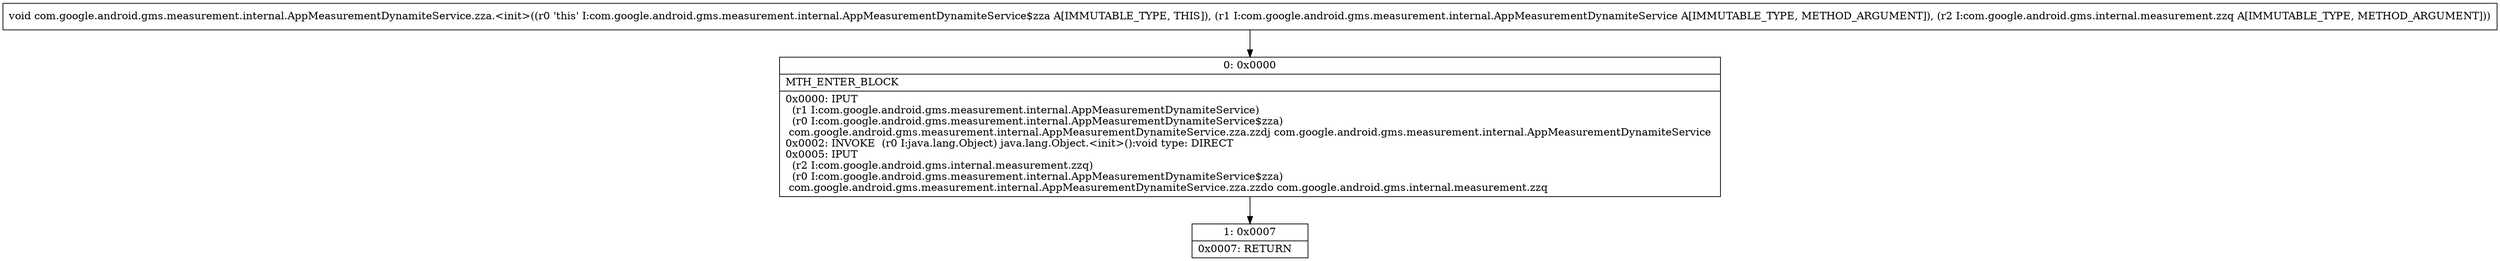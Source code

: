 digraph "CFG forcom.google.android.gms.measurement.internal.AppMeasurementDynamiteService.zza.\<init\>(Lcom\/google\/android\/gms\/measurement\/internal\/AppMeasurementDynamiteService;Lcom\/google\/android\/gms\/internal\/measurement\/zzq;)V" {
Node_0 [shape=record,label="{0\:\ 0x0000|MTH_ENTER_BLOCK\l|0x0000: IPUT  \l  (r1 I:com.google.android.gms.measurement.internal.AppMeasurementDynamiteService)\l  (r0 I:com.google.android.gms.measurement.internal.AppMeasurementDynamiteService$zza)\l com.google.android.gms.measurement.internal.AppMeasurementDynamiteService.zza.zzdj com.google.android.gms.measurement.internal.AppMeasurementDynamiteService \l0x0002: INVOKE  (r0 I:java.lang.Object) java.lang.Object.\<init\>():void type: DIRECT \l0x0005: IPUT  \l  (r2 I:com.google.android.gms.internal.measurement.zzq)\l  (r0 I:com.google.android.gms.measurement.internal.AppMeasurementDynamiteService$zza)\l com.google.android.gms.measurement.internal.AppMeasurementDynamiteService.zza.zzdo com.google.android.gms.internal.measurement.zzq \l}"];
Node_1 [shape=record,label="{1\:\ 0x0007|0x0007: RETURN   \l}"];
MethodNode[shape=record,label="{void com.google.android.gms.measurement.internal.AppMeasurementDynamiteService.zza.\<init\>((r0 'this' I:com.google.android.gms.measurement.internal.AppMeasurementDynamiteService$zza A[IMMUTABLE_TYPE, THIS]), (r1 I:com.google.android.gms.measurement.internal.AppMeasurementDynamiteService A[IMMUTABLE_TYPE, METHOD_ARGUMENT]), (r2 I:com.google.android.gms.internal.measurement.zzq A[IMMUTABLE_TYPE, METHOD_ARGUMENT])) }"];
MethodNode -> Node_0;
Node_0 -> Node_1;
}


